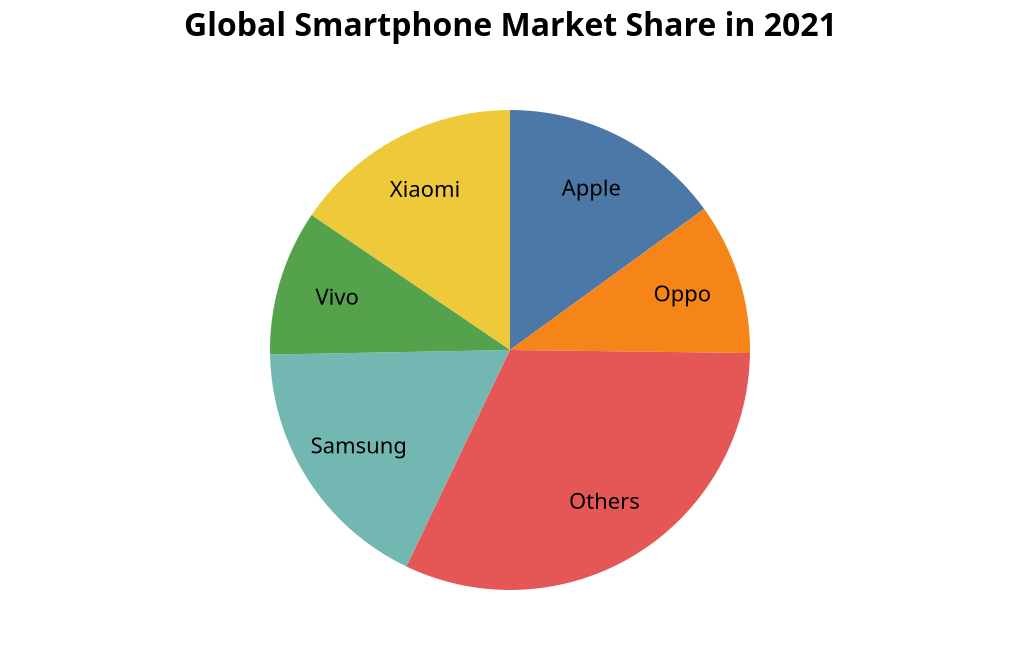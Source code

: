 {
    "$schema": "https://vega.github.io/schema/vega-lite/v5.json",
    "title": {
      "text": "Global Smartphone Market Share in 2021",
      "fontSize": 16,
      "fontWeight": "bold"
    },
    "config": {
      "legend": {
        "labelFontSize": 11,
        "titleFontSize": 12,
        "titleFontWeight": "bold"
      }
    },
    "width": 500, "height": 300,
    "data": {
      "values": [        
        {"brand": "Samsung", "share": 17.6},
        {"brand": "Xiaomi", "share": 15.5},
        {"brand": "Apple", "share": 15.0},
        {"brand": "Oppo", "share": 10.2},
        {"brand": "Vivo", "share": 9.8},
        {"brand": "Others", "share": 31.9}

      ]
    },
    "encoding": {
      "theta": {"field": "share", "type": "quantitative", "stack": true},
      "color": {"field": "brand", "type": "nominal", "legend": null}
    },
    "layer": [{
      "mark": {"type": "arc", "outerRadius": 120}
    }, {
      "mark": {"type": "text", "radius": 90},
      "encoding": {
        "text": {"field": "brand", "type": "nominal"},
        "color": {"value": "black"}
      }
    }]
}
